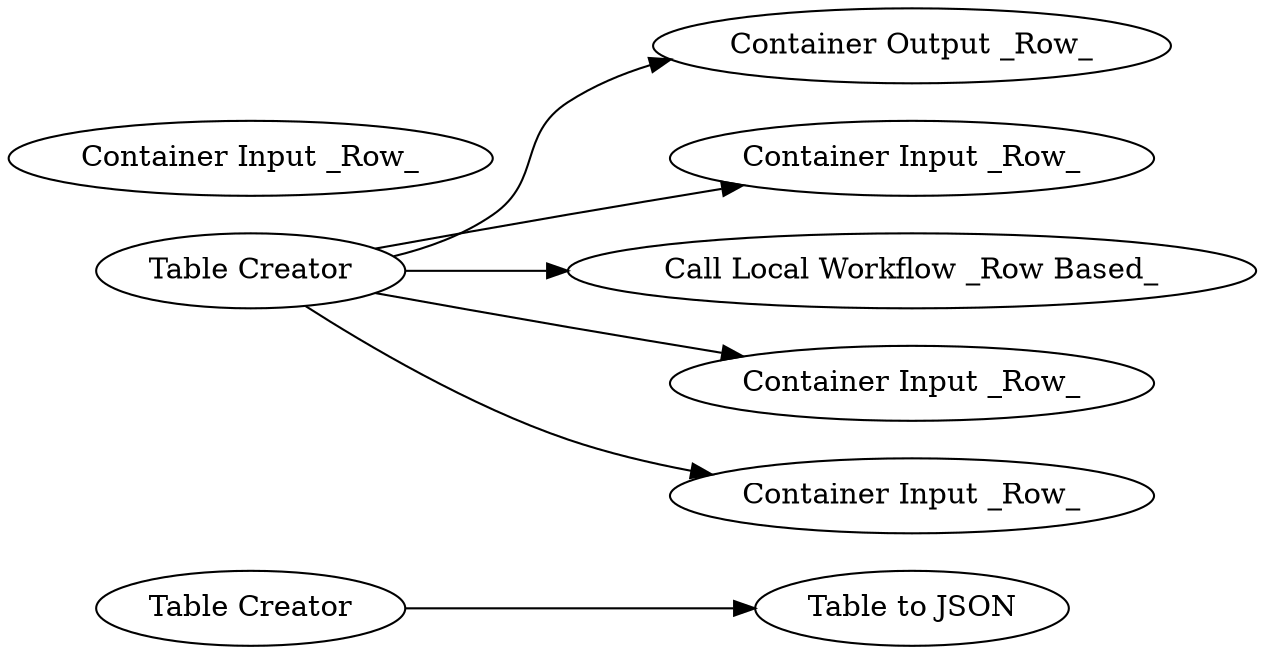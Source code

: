 digraph {
	1 [label="Table Creator"]
	2 [label="Table to JSON"]
	3 [label="Container Output _Row_"]
	4 [label="Table Creator"]
	5 [label="Container Input _Row_"]
	6 [label="Call Local Workflow _Row Based_"]
	7 [label="Container Input _Row_"]
	10 [label="Container Input _Row_"]
	12 [label="Container Input _Row_"]
	1 -> 2
	4 -> 5
	4 -> 6
	4 -> 7
	4 -> 3
	4 -> 12
	rankdir=LR
}
